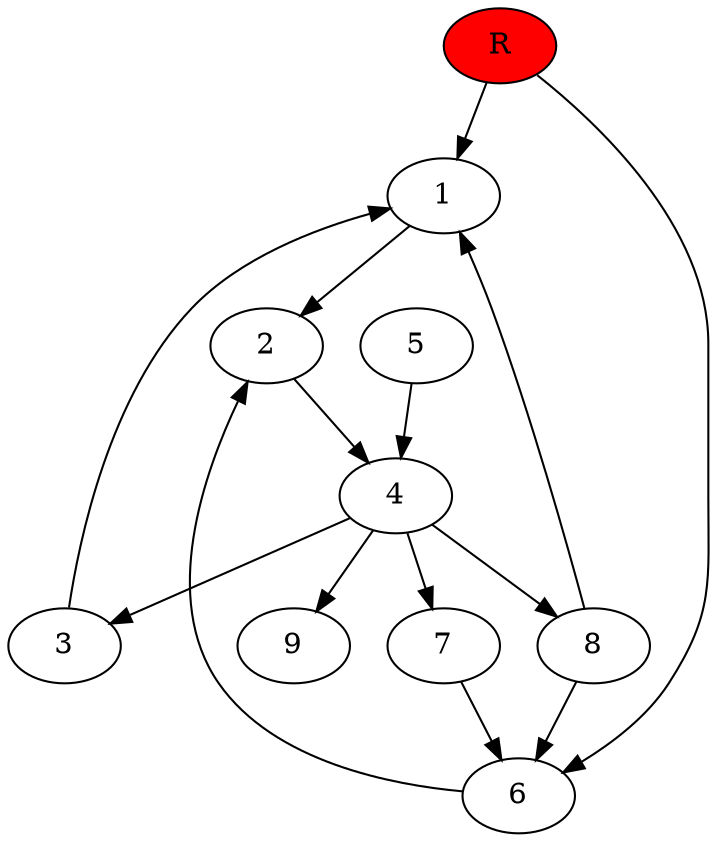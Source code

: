 digraph prb9754 {
	1
	2
	3
	4
	5
	6
	7
	8
	R [fillcolor="#ff0000" style=filled]
	1 -> 2
	2 -> 4
	3 -> 1
	4 -> 3
	4 -> 7
	4 -> 8
	4 -> 9
	5 -> 4
	6 -> 2
	7 -> 6
	8 -> 1
	8 -> 6
	R -> 1
	R -> 6
}
